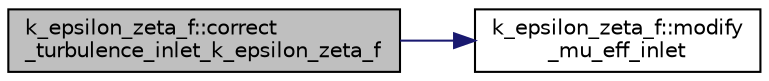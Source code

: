 digraph "k_epsilon_zeta_f::correct_turbulence_inlet_k_epsilon_zeta_f"
{
 // LATEX_PDF_SIZE
  edge [fontname="Helvetica",fontsize="10",labelfontname="Helvetica",labelfontsize="10"];
  node [fontname="Helvetica",fontsize="10",shape=record];
  rankdir="LR";
  Node1 [label="k_epsilon_zeta_f::correct\l_turbulence_inlet_k_epsilon_zeta_f",height=0.2,width=0.4,color="black", fillcolor="grey75", style="filled", fontcolor="black",tooltip=" "];
  Node1 -> Node2 [color="midnightblue",fontsize="10",style="solid",fontname="Helvetica"];
  Node2 [label="k_epsilon_zeta_f::modify\l_mu_eff_inlet",height=0.2,width=0.4,color="black", fillcolor="white", style="filled",URL="$namespacek__epsilon__zeta__f.html#a2c14f0a38ce6658faca9884c37c791b4",tooltip=" "];
}
